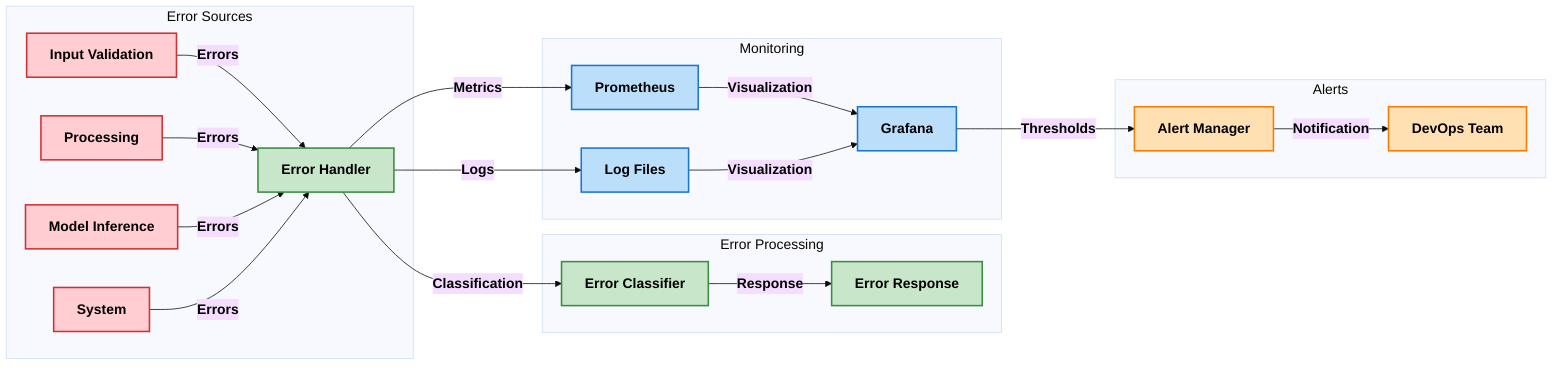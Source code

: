 %%{init: {'theme': 'base', 'themeVariables': { 'fontFamily': 'arial', 'fontSize': '18px', 'fontWeight': 'bold'}}}%%
graph LR
    subgraph "Error Sources"
        style A1 fill:#ffcdd2,stroke:#d32f2f,stroke-width:2px,color:#000000,font-weight:bold
        style A2 fill:#ffcdd2,stroke:#d32f2f,stroke-width:2px,color:#000000,font-weight:bold
        style A3 fill:#ffcdd2,stroke:#d32f2f,stroke-width:2px,color:#000000,font-weight:bold
        style A4 fill:#ffcdd2,stroke:#d32f2f,stroke-width:2px,color:#000000,font-weight:bold
        A1["Input Validation"] -->|"Errors"| B["Error Handler"]
        A2["Processing"] -->|"Errors"| B
        A3["Model Inference"] -->|"Errors"| B
        A4["System"] -->|"Errors"| B
    end

    subgraph "Error Processing"
        style B fill:#c8e6c9,stroke:#388e3c,stroke-width:2px,color:#000000,font-weight:bold
        style C fill:#c8e6c9,stroke:#388e3c,stroke-width:2px,color:#000000,font-weight:bold
        style D fill:#c8e6c9,stroke:#388e3c,stroke-width:2px,color:#000000,font-weight:bold
        B -->|"Classification"| C["Error Classifier"]
        C -->|"Response"| D["Error Response"]
    end

    subgraph "Monitoring"
        style E fill:#bbdefb,stroke:#1976d2,stroke-width:2px,color:#000000,font-weight:bold
        style F fill:#bbdefb,stroke:#1976d2,stroke-width:2px,color:#000000,font-weight:bold
        style G fill:#bbdefb,stroke:#1976d2,stroke-width:2px,color:#000000,font-weight:bold
        B -->|"Metrics"| E["Prometheus"]
        B -->|"Logs"| F["Log Files"]
        E & F -->|"Visualization"| G["Grafana"]
    end

    subgraph "Alerts"
        style H fill:#ffe0b2,stroke:#f57c00,stroke-width:2px,color:#000000,font-weight:bold
        style I fill:#ffe0b2,stroke:#f57c00,stroke-width:2px,color:#000000,font-weight:bold
        G -->|"Thresholds"| H["Alert Manager"]
        H -->|"Notification"| I["DevOps Team"]
    end

    %% Style all edge labels
    linkStyle default color:#000000,font-weight:bold